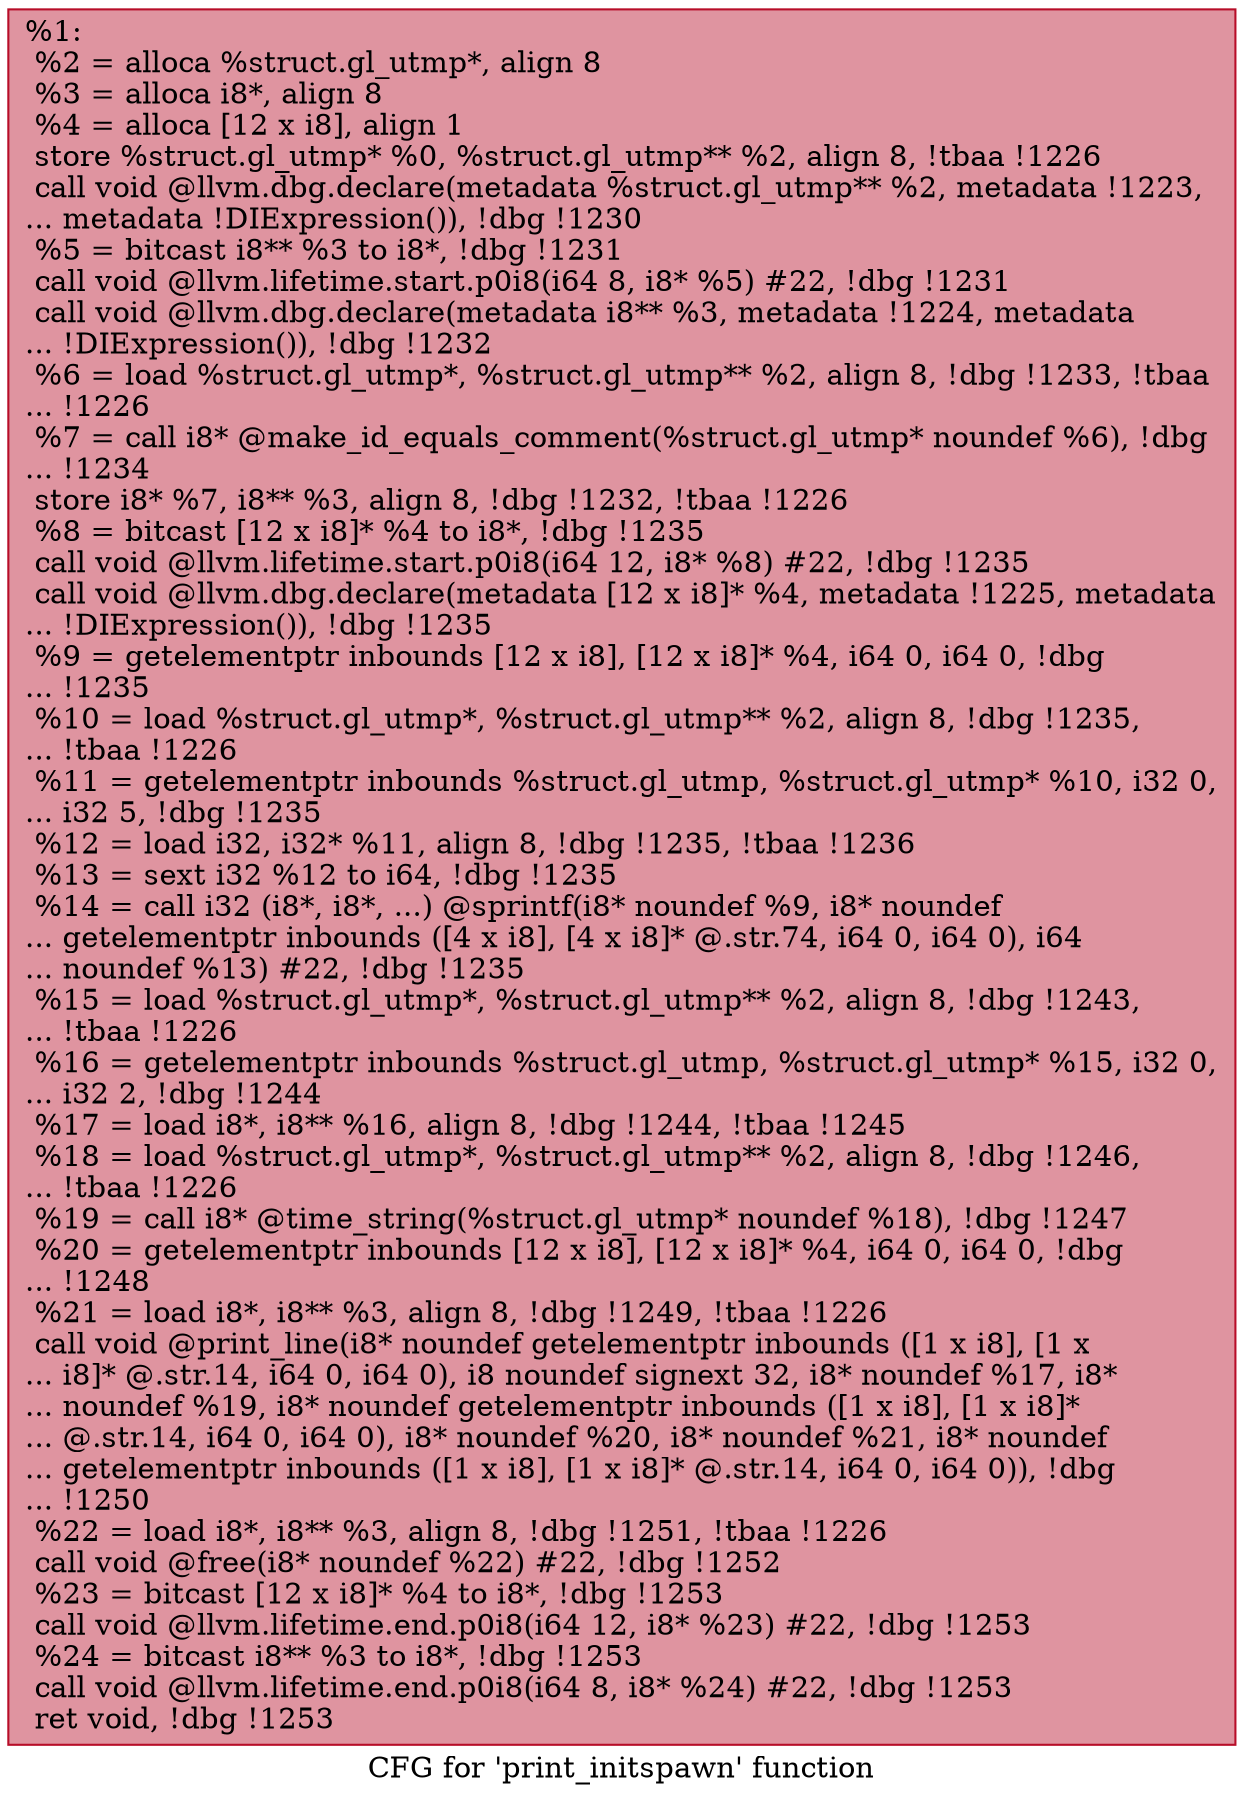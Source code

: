 digraph "CFG for 'print_initspawn' function" {
	label="CFG for 'print_initspawn' function";

	Node0x1165ac0 [shape=record,color="#b70d28ff", style=filled, fillcolor="#b70d2870",label="{%1:\l  %2 = alloca %struct.gl_utmp*, align 8\l  %3 = alloca i8*, align 8\l  %4 = alloca [12 x i8], align 1\l  store %struct.gl_utmp* %0, %struct.gl_utmp** %2, align 8, !tbaa !1226\l  call void @llvm.dbg.declare(metadata %struct.gl_utmp** %2, metadata !1223,\l... metadata !DIExpression()), !dbg !1230\l  %5 = bitcast i8** %3 to i8*, !dbg !1231\l  call void @llvm.lifetime.start.p0i8(i64 8, i8* %5) #22, !dbg !1231\l  call void @llvm.dbg.declare(metadata i8** %3, metadata !1224, metadata\l... !DIExpression()), !dbg !1232\l  %6 = load %struct.gl_utmp*, %struct.gl_utmp** %2, align 8, !dbg !1233, !tbaa\l... !1226\l  %7 = call i8* @make_id_equals_comment(%struct.gl_utmp* noundef %6), !dbg\l... !1234\l  store i8* %7, i8** %3, align 8, !dbg !1232, !tbaa !1226\l  %8 = bitcast [12 x i8]* %4 to i8*, !dbg !1235\l  call void @llvm.lifetime.start.p0i8(i64 12, i8* %8) #22, !dbg !1235\l  call void @llvm.dbg.declare(metadata [12 x i8]* %4, metadata !1225, metadata\l... !DIExpression()), !dbg !1235\l  %9 = getelementptr inbounds [12 x i8], [12 x i8]* %4, i64 0, i64 0, !dbg\l... !1235\l  %10 = load %struct.gl_utmp*, %struct.gl_utmp** %2, align 8, !dbg !1235,\l... !tbaa !1226\l  %11 = getelementptr inbounds %struct.gl_utmp, %struct.gl_utmp* %10, i32 0,\l... i32 5, !dbg !1235\l  %12 = load i32, i32* %11, align 8, !dbg !1235, !tbaa !1236\l  %13 = sext i32 %12 to i64, !dbg !1235\l  %14 = call i32 (i8*, i8*, ...) @sprintf(i8* noundef %9, i8* noundef\l... getelementptr inbounds ([4 x i8], [4 x i8]* @.str.74, i64 0, i64 0), i64\l... noundef %13) #22, !dbg !1235\l  %15 = load %struct.gl_utmp*, %struct.gl_utmp** %2, align 8, !dbg !1243,\l... !tbaa !1226\l  %16 = getelementptr inbounds %struct.gl_utmp, %struct.gl_utmp* %15, i32 0,\l... i32 2, !dbg !1244\l  %17 = load i8*, i8** %16, align 8, !dbg !1244, !tbaa !1245\l  %18 = load %struct.gl_utmp*, %struct.gl_utmp** %2, align 8, !dbg !1246,\l... !tbaa !1226\l  %19 = call i8* @time_string(%struct.gl_utmp* noundef %18), !dbg !1247\l  %20 = getelementptr inbounds [12 x i8], [12 x i8]* %4, i64 0, i64 0, !dbg\l... !1248\l  %21 = load i8*, i8** %3, align 8, !dbg !1249, !tbaa !1226\l  call void @print_line(i8* noundef getelementptr inbounds ([1 x i8], [1 x\l... i8]* @.str.14, i64 0, i64 0), i8 noundef signext 32, i8* noundef %17, i8*\l... noundef %19, i8* noundef getelementptr inbounds ([1 x i8], [1 x i8]*\l... @.str.14, i64 0, i64 0), i8* noundef %20, i8* noundef %21, i8* noundef\l... getelementptr inbounds ([1 x i8], [1 x i8]* @.str.14, i64 0, i64 0)), !dbg\l... !1250\l  %22 = load i8*, i8** %3, align 8, !dbg !1251, !tbaa !1226\l  call void @free(i8* noundef %22) #22, !dbg !1252\l  %23 = bitcast [12 x i8]* %4 to i8*, !dbg !1253\l  call void @llvm.lifetime.end.p0i8(i64 12, i8* %23) #22, !dbg !1253\l  %24 = bitcast i8** %3 to i8*, !dbg !1253\l  call void @llvm.lifetime.end.p0i8(i64 8, i8* %24) #22, !dbg !1253\l  ret void, !dbg !1253\l}"];
}
